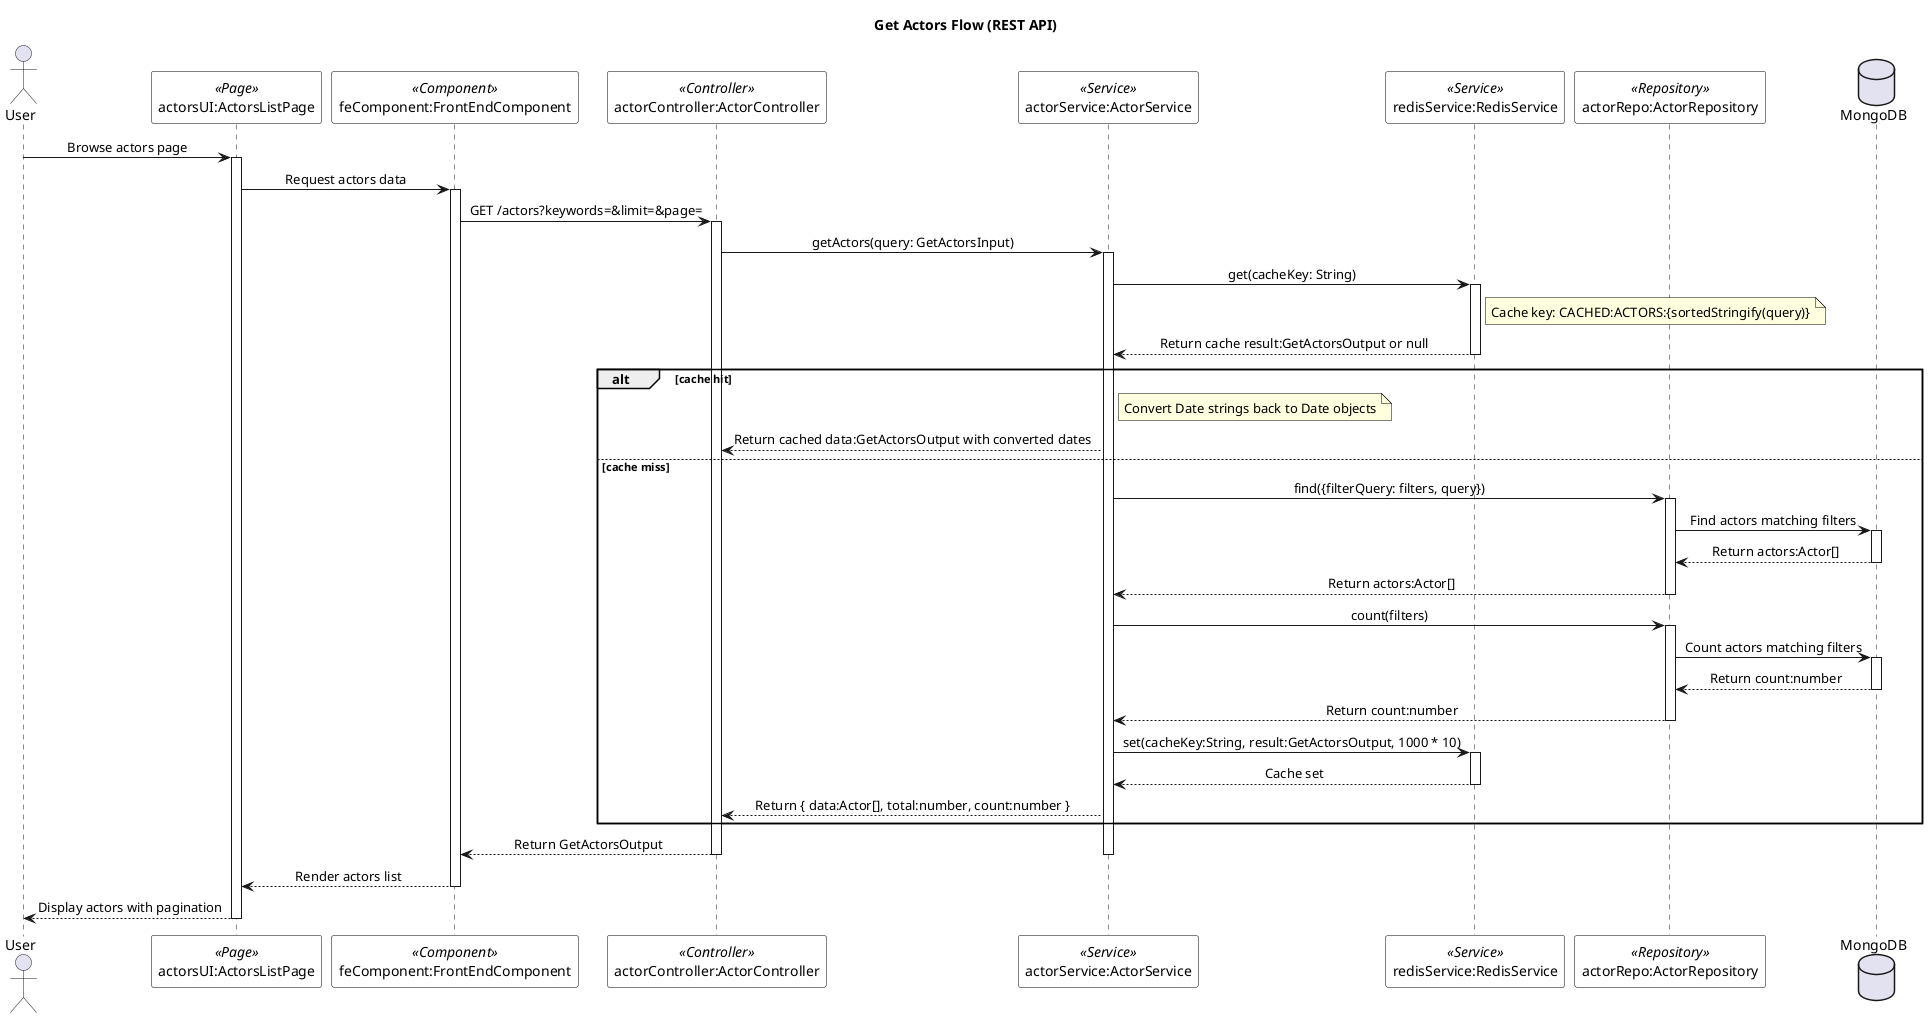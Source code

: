 @startuml Get Actors Flow

skinparam SequenceMessageAlignment center
skinparam SequenceBoxBackgroundColor white
skinparam SequenceBoxBorderColor black
skinparam NoteBackgroundColor lightyellow
skinparam NoteBorderColor black
skinparam ParticipantBackgroundColor white
skinparam ParticipantBorderColor black

title Get Actors Flow (REST API)

actor "User" as appUser
participant "actorsUI:ActorsListPage" as actorsUI <<Page>>
participant "feComponent:FrontEndComponent" as feComponent <<Component>>
participant "actorController:ActorController" as actorController <<Controller>>
participant "actorService:ActorService" as actorService <<Service>>
participant "redisService:RedisService" as redisService <<Service>>
participant "actorRepo:ActorRepository" as actorRepo <<Repository>>
database "MongoDB" as mongoDB

appUser -> actorsUI : Browse actors page
activate actorsUI
actorsUI -> feComponent : Request actors data
activate feComponent
feComponent -> actorController : GET /actors?keywords=&limit=&page=
activate actorController
actorController -> actorService : getActors(query: GetActorsInput)
activate actorService

actorService -> redisService : get(cacheKey: String)
activate redisService
note right of redisService
  Cache key: CACHED:ACTORS:{sortedStringify(query)}
end note
redisService --> actorService : Return cache result:GetActorsOutput or null
deactivate redisService

alt cache hit
    note right of actorService
      Convert Date strings back to Date objects
    end note
    actorService --> actorController : Return cached data:GetActorsOutput with converted dates
else cache miss
    actorService -> actorRepo : find({filterQuery: filters, query})
    activate actorRepo
    actorRepo -> mongoDB : Find actors matching filters
    activate mongoDB
    mongoDB --> actorRepo : Return actors:Actor[]
    deactivate mongoDB
    actorRepo --> actorService : Return actors:Actor[]
    deactivate actorRepo

    actorService -> actorRepo : count(filters)
    activate actorRepo
    actorRepo -> mongoDB : Count actors matching filters
    activate mongoDB
    mongoDB --> actorRepo : Return count:number
    deactivate mongoDB
    actorRepo --> actorService : Return count:number
    deactivate actorRepo

    actorService -> redisService : set(cacheKey:String, result:GetActorsOutput, 1000 * 10)
    activate redisService
    redisService --> actorService : Cache set
    deactivate redisService

    actorService --> actorController : Return { data:Actor[], total:number, count:number }
end

actorController --> feComponent : Return GetActorsOutput
deactivate actorService
deactivate actorController
feComponent --> actorsUI : Render actors list
deactivate feComponent
actorsUI --> appUser : Display actors with pagination
deactivate actorsUI

@enduml
